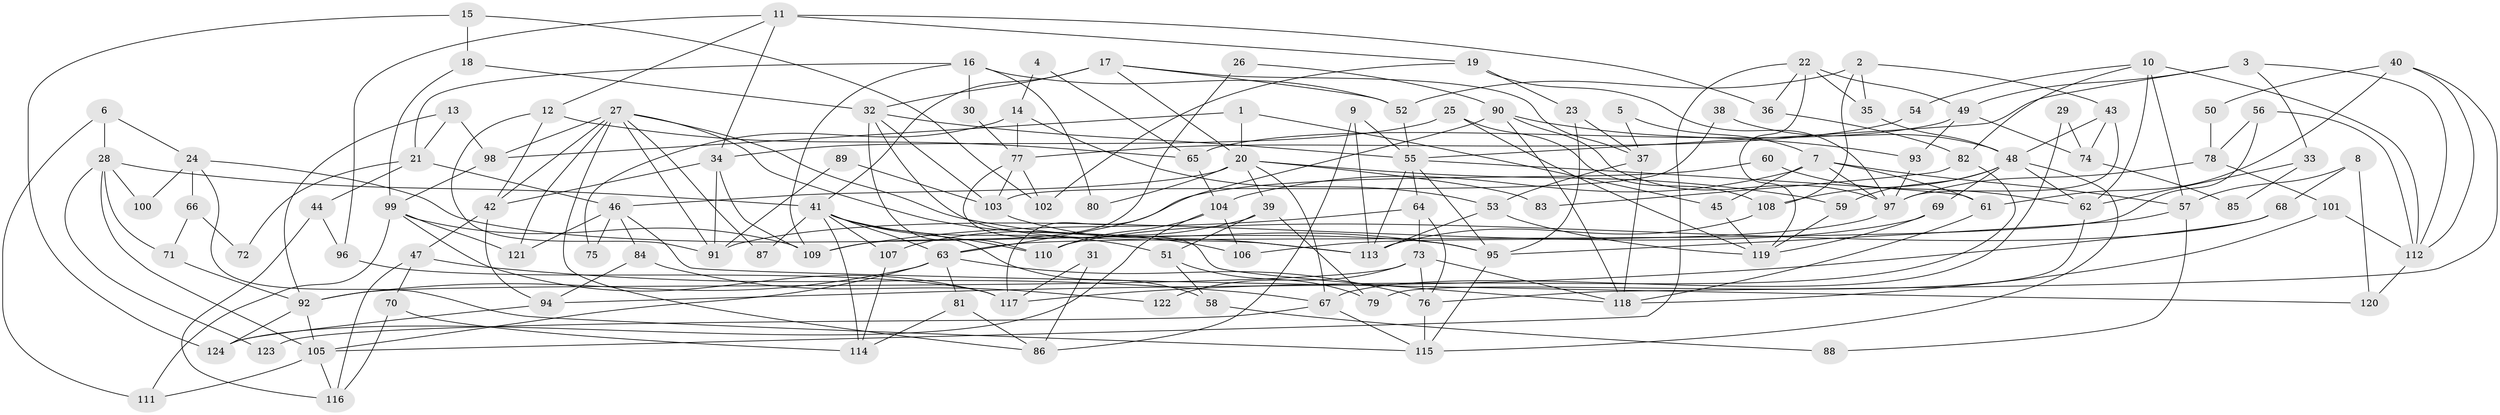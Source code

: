 // coarse degree distribution, {4: 0.22448979591836735, 3: 0.14285714285714285, 2: 0.16326530612244897, 7: 0.12244897959183673, 6: 0.10204081632653061, 9: 0.08163265306122448, 5: 0.08163265306122448, 10: 0.04081632653061224, 13: 0.02040816326530612, 14: 0.02040816326530612}
// Generated by graph-tools (version 1.1) at 2025/53/03/04/25 21:53:35]
// undirected, 124 vertices, 248 edges
graph export_dot {
graph [start="1"]
  node [color=gray90,style=filled];
  1;
  2;
  3;
  4;
  5;
  6;
  7;
  8;
  9;
  10;
  11;
  12;
  13;
  14;
  15;
  16;
  17;
  18;
  19;
  20;
  21;
  22;
  23;
  24;
  25;
  26;
  27;
  28;
  29;
  30;
  31;
  32;
  33;
  34;
  35;
  36;
  37;
  38;
  39;
  40;
  41;
  42;
  43;
  44;
  45;
  46;
  47;
  48;
  49;
  50;
  51;
  52;
  53;
  54;
  55;
  56;
  57;
  58;
  59;
  60;
  61;
  62;
  63;
  64;
  65;
  66;
  67;
  68;
  69;
  70;
  71;
  72;
  73;
  74;
  75;
  76;
  77;
  78;
  79;
  80;
  81;
  82;
  83;
  84;
  85;
  86;
  87;
  88;
  89;
  90;
  91;
  92;
  93;
  94;
  95;
  96;
  97;
  98;
  99;
  100;
  101;
  102;
  103;
  104;
  105;
  106;
  107;
  108;
  109;
  110;
  111;
  112;
  113;
  114;
  115;
  116;
  117;
  118;
  119;
  120;
  121;
  122;
  123;
  124;
  1 -- 98;
  1 -- 45;
  1 -- 20;
  2 -- 108;
  2 -- 35;
  2 -- 43;
  2 -- 52;
  3 -- 55;
  3 -- 49;
  3 -- 33;
  3 -- 112;
  4 -- 14;
  4 -- 65;
  5 -- 37;
  5 -- 7;
  6 -- 28;
  6 -- 24;
  6 -- 111;
  7 -- 61;
  7 -- 97;
  7 -- 45;
  7 -- 57;
  7 -- 104;
  8 -- 120;
  8 -- 57;
  8 -- 68;
  9 -- 113;
  9 -- 55;
  9 -- 86;
  10 -- 57;
  10 -- 112;
  10 -- 54;
  10 -- 62;
  10 -- 82;
  11 -- 12;
  11 -- 96;
  11 -- 19;
  11 -- 34;
  11 -- 36;
  12 -- 42;
  12 -- 65;
  12 -- 91;
  13 -- 92;
  13 -- 98;
  13 -- 21;
  14 -- 77;
  14 -- 53;
  14 -- 75;
  15 -- 18;
  15 -- 124;
  15 -- 102;
  16 -- 21;
  16 -- 52;
  16 -- 30;
  16 -- 80;
  16 -- 109;
  17 -- 52;
  17 -- 20;
  17 -- 32;
  17 -- 37;
  17 -- 41;
  18 -- 32;
  18 -- 99;
  19 -- 97;
  19 -- 23;
  19 -- 102;
  20 -- 39;
  20 -- 46;
  20 -- 59;
  20 -- 67;
  20 -- 80;
  20 -- 83;
  21 -- 46;
  21 -- 44;
  21 -- 72;
  22 -- 119;
  22 -- 105;
  22 -- 35;
  22 -- 36;
  22 -- 49;
  23 -- 95;
  23 -- 37;
  24 -- 115;
  24 -- 95;
  24 -- 66;
  24 -- 100;
  25 -- 119;
  25 -- 34;
  25 -- 108;
  26 -- 90;
  26 -- 109;
  27 -- 91;
  27 -- 106;
  27 -- 42;
  27 -- 86;
  27 -- 87;
  27 -- 95;
  27 -- 98;
  27 -- 121;
  28 -- 105;
  28 -- 41;
  28 -- 71;
  28 -- 100;
  28 -- 123;
  29 -- 67;
  29 -- 74;
  30 -- 77;
  31 -- 86;
  31 -- 117;
  32 -- 103;
  32 -- 55;
  32 -- 110;
  32 -- 113;
  33 -- 62;
  33 -- 85;
  34 -- 91;
  34 -- 42;
  34 -- 109;
  35 -- 48;
  36 -- 82;
  37 -- 53;
  37 -- 118;
  38 -- 48;
  38 -- 103;
  39 -- 107;
  39 -- 79;
  39 -- 51;
  40 -- 76;
  40 -- 61;
  40 -- 50;
  40 -- 112;
  41 -- 110;
  41 -- 51;
  41 -- 58;
  41 -- 63;
  41 -- 87;
  41 -- 107;
  41 -- 114;
  42 -- 47;
  42 -- 94;
  43 -- 48;
  43 -- 74;
  43 -- 97;
  44 -- 116;
  44 -- 96;
  45 -- 119;
  46 -- 121;
  46 -- 75;
  46 -- 84;
  46 -- 120;
  47 -- 116;
  47 -- 67;
  47 -- 70;
  48 -- 115;
  48 -- 108;
  48 -- 59;
  48 -- 62;
  48 -- 69;
  49 -- 93;
  49 -- 65;
  49 -- 74;
  50 -- 78;
  51 -- 58;
  51 -- 79;
  52 -- 55;
  53 -- 113;
  53 -- 119;
  54 -- 77;
  55 -- 64;
  55 -- 61;
  55 -- 95;
  55 -- 113;
  56 -- 112;
  56 -- 63;
  56 -- 78;
  57 -- 95;
  57 -- 88;
  58 -- 88;
  59 -- 119;
  60 -- 62;
  60 -- 63;
  61 -- 118;
  62 -- 79;
  63 -- 76;
  63 -- 81;
  63 -- 92;
  63 -- 105;
  64 -- 76;
  64 -- 109;
  64 -- 73;
  65 -- 104;
  66 -- 71;
  66 -- 72;
  67 -- 115;
  67 -- 123;
  68 -- 110;
  68 -- 94;
  69 -- 119;
  69 -- 91;
  70 -- 114;
  70 -- 116;
  71 -- 92;
  73 -- 118;
  73 -- 76;
  73 -- 92;
  73 -- 122;
  74 -- 85;
  76 -- 115;
  77 -- 118;
  77 -- 102;
  77 -- 103;
  78 -- 97;
  78 -- 101;
  81 -- 86;
  81 -- 114;
  82 -- 83;
  82 -- 117;
  84 -- 94;
  84 -- 122;
  89 -- 103;
  89 -- 91;
  90 -- 118;
  90 -- 117;
  90 -- 93;
  90 -- 97;
  92 -- 105;
  92 -- 124;
  93 -- 97;
  94 -- 124;
  95 -- 115;
  96 -- 117;
  97 -- 106;
  98 -- 99;
  99 -- 109;
  99 -- 111;
  99 -- 117;
  99 -- 121;
  101 -- 112;
  101 -- 118;
  103 -- 113;
  104 -- 124;
  104 -- 106;
  104 -- 110;
  105 -- 111;
  105 -- 116;
  107 -- 114;
  108 -- 113;
  112 -- 120;
}
